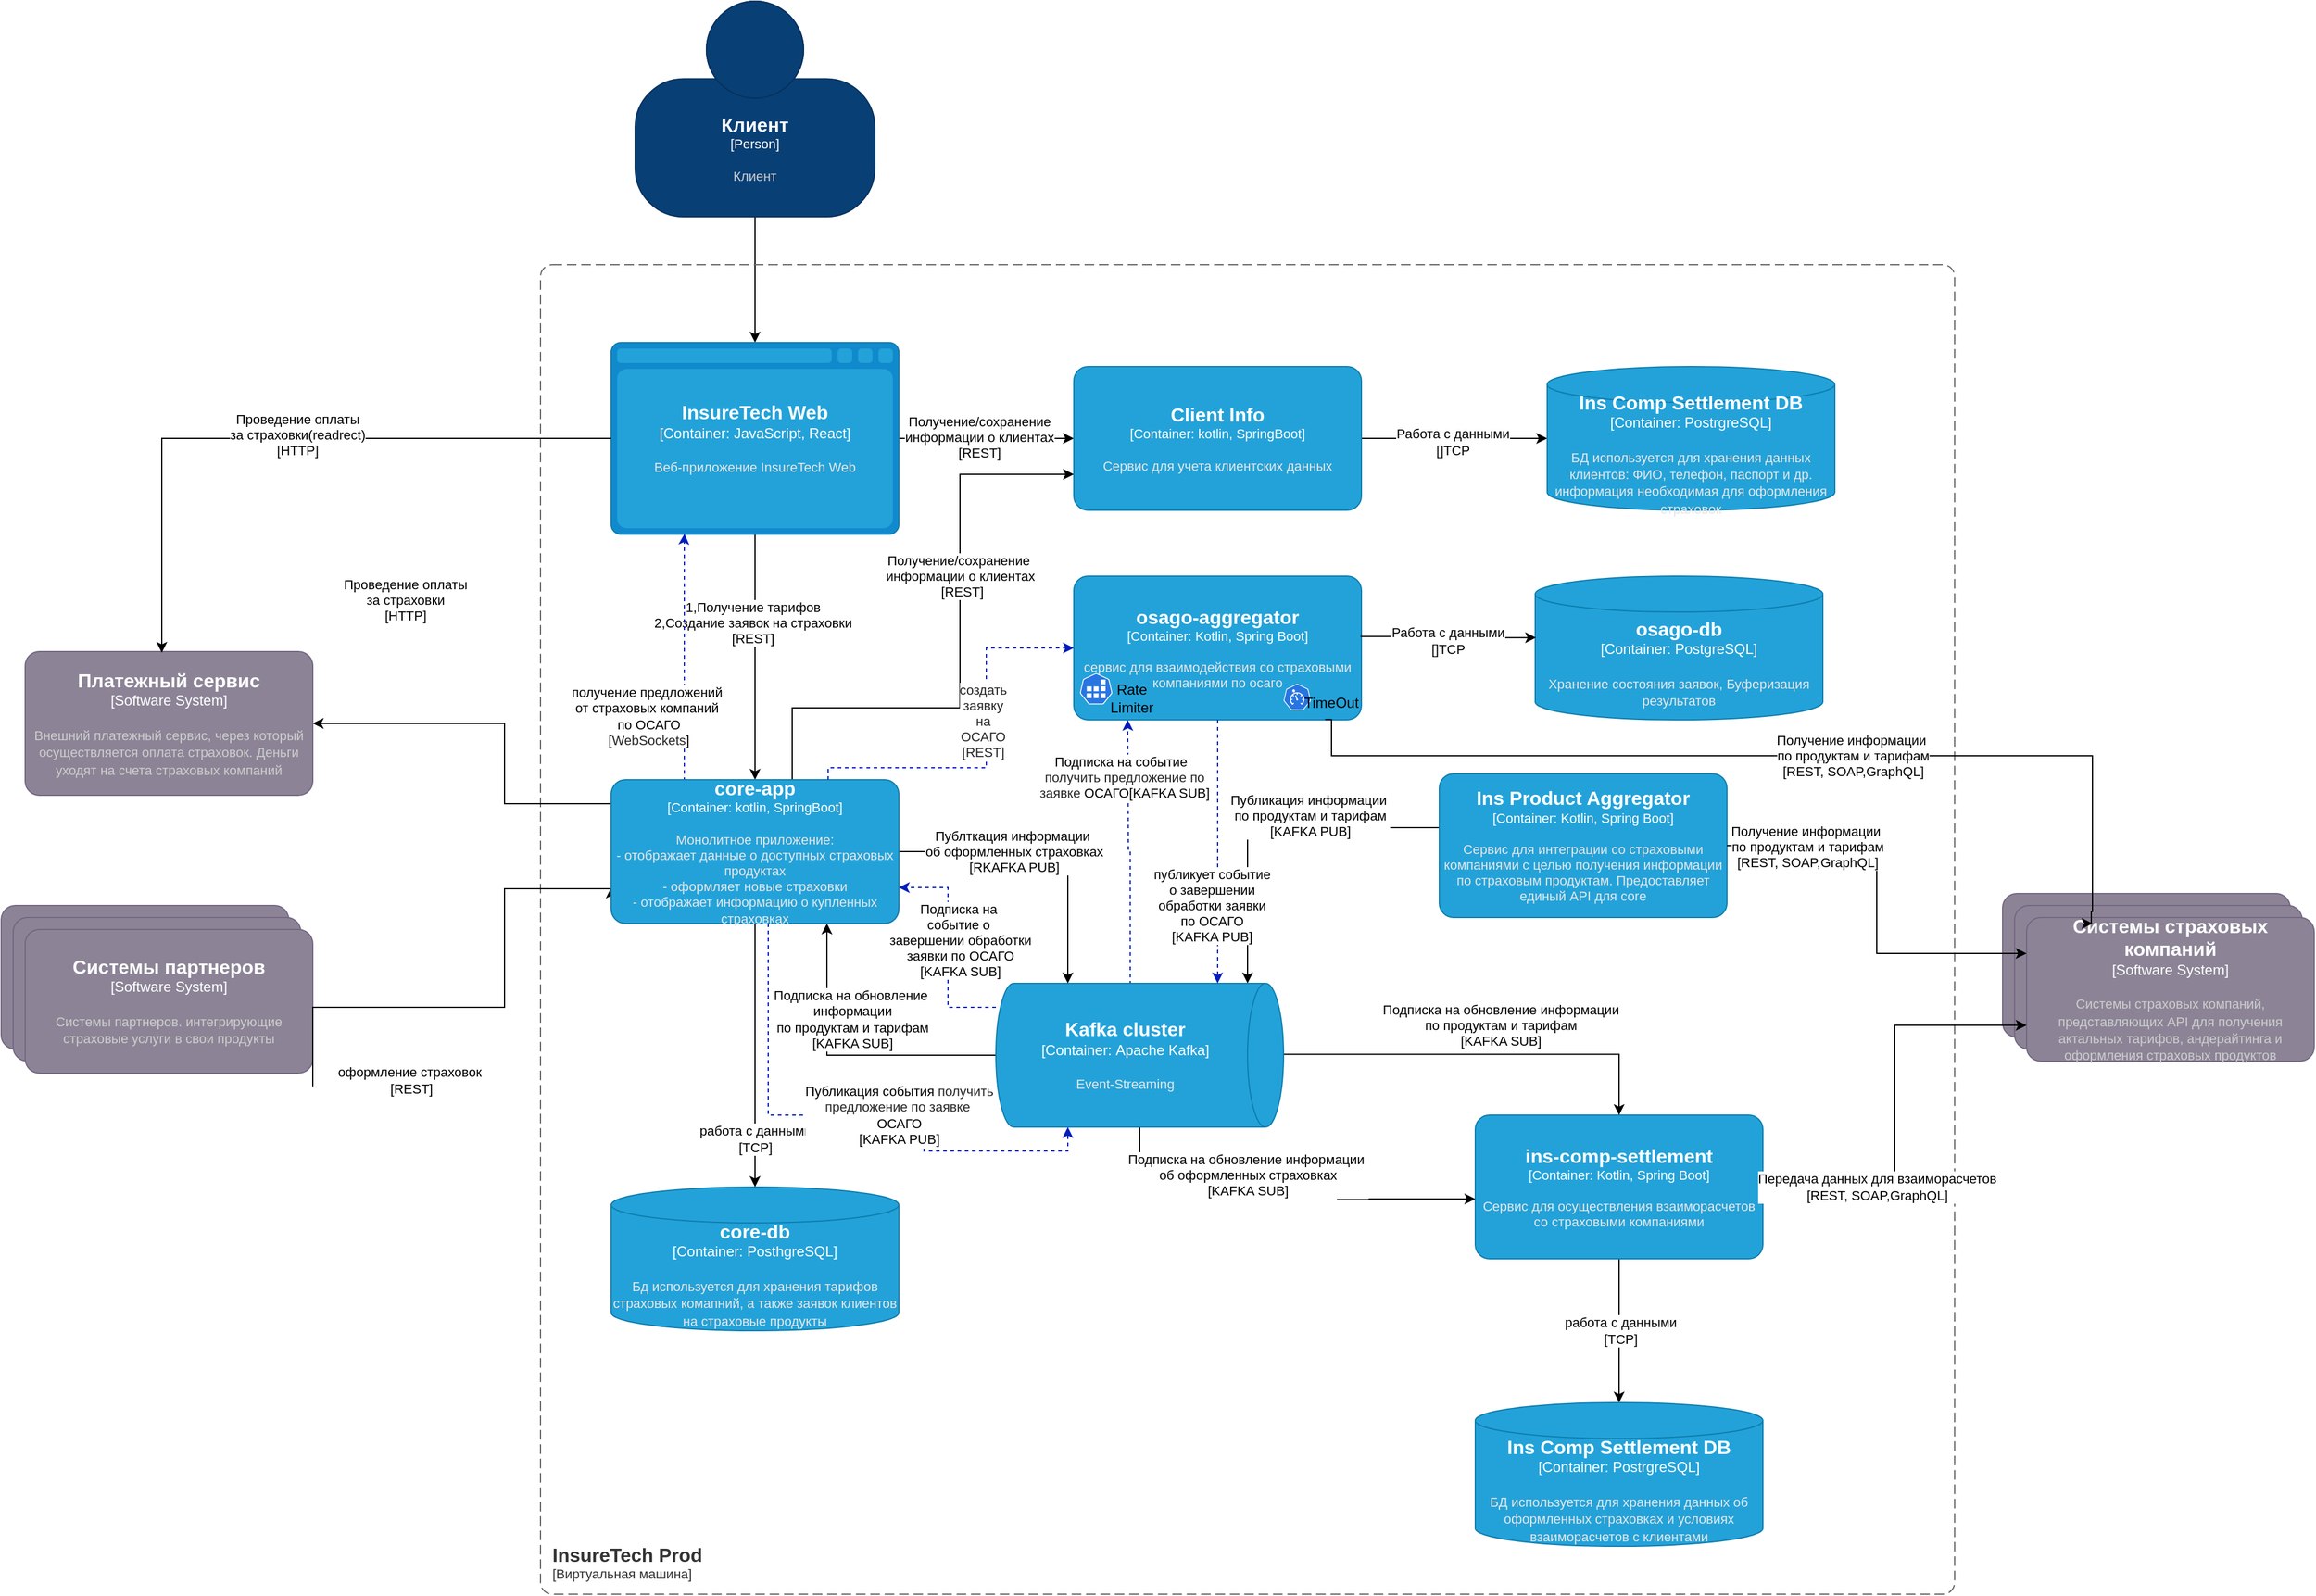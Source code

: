 <mxfile version="24.7.17">
  <diagram name="Страница — 1" id="99YaJUb4C0xopBN1OPOV">
    <mxGraphModel dx="1434" dy="2013" grid="1" gridSize="10" guides="1" tooltips="1" connect="1" arrows="1" fold="1" page="1" pageScale="1" pageWidth="1654" pageHeight="1169" math="0" shadow="0">
      <root>
        <mxCell id="0" />
        <mxCell id="1" parent="0" />
        <mxCell id="FahfC4dtS4dkY3FdAEgg-21" style="edgeStyle=orthogonalEdgeStyle;rounded=0;orthogonalLoop=1;jettySize=auto;html=1;" parent="1" source="FahfC4dtS4dkY3FdAEgg-1" target="FahfC4dtS4dkY3FdAEgg-2" edge="1">
          <mxGeometry relative="1" as="geometry" />
        </mxCell>
        <object placeholders="1" c4Name="Клиент" c4Type="Person" c4Description="Клиент" label="&lt;font style=&quot;font-size: 16px&quot;&gt;&lt;b&gt;%c4Name%&lt;/b&gt;&lt;/font&gt;&lt;div&gt;[%c4Type%]&lt;/div&gt;&lt;br&gt;&lt;div&gt;&lt;font style=&quot;font-size: 11px&quot;&gt;&lt;font color=&quot;#cccccc&quot;&gt;%c4Description%&lt;/font&gt;&lt;/div&gt;" id="FahfC4dtS4dkY3FdAEgg-1">
          <mxCell style="html=1;fontSize=11;dashed=0;whiteSpace=wrap;fillColor=#083F75;strokeColor=#06315C;fontColor=#ffffff;shape=mxgraph.c4.person2;align=center;metaEdit=1;points=[[0.5,0,0],[1,0.5,0],[1,0.75,0],[0.75,1,0],[0.5,1,0],[0.25,1,0],[0,0.75,0],[0,0.5,0]];resizable=0;" parent="1" vertex="1">
            <mxGeometry x="549" y="-170" width="200" height="180" as="geometry" />
          </mxCell>
        </object>
        <mxCell id="FahfC4dtS4dkY3FdAEgg-29" style="edgeStyle=orthogonalEdgeStyle;rounded=0;orthogonalLoop=1;jettySize=auto;html=1;" parent="1" source="FahfC4dtS4dkY3FdAEgg-2" target="FahfC4dtS4dkY3FdAEgg-6" edge="1">
          <mxGeometry relative="1" as="geometry" />
        </mxCell>
        <mxCell id="FahfC4dtS4dkY3FdAEgg-43" value="1,Получение тарифов&lt;div&gt;2,Создание заявок на страховки&lt;/div&gt;&lt;div&gt;[REST]&lt;/div&gt;" style="edgeLabel;html=1;align=center;verticalAlign=middle;resizable=0;points=[];" parent="FahfC4dtS4dkY3FdAEgg-29" vertex="1" connectable="0">
          <mxGeometry x="-0.28" y="-2" relative="1" as="geometry">
            <mxPoint as="offset" />
          </mxGeometry>
        </mxCell>
        <mxCell id="FahfC4dtS4dkY3FdAEgg-35" style="edgeStyle=orthogonalEdgeStyle;rounded=0;orthogonalLoop=1;jettySize=auto;html=1;" parent="1" source="FahfC4dtS4dkY3FdAEgg-2" target="FahfC4dtS4dkY3FdAEgg-5" edge="1">
          <mxGeometry relative="1" as="geometry" />
        </mxCell>
        <mxCell id="FahfC4dtS4dkY3FdAEgg-42" value="Получение/сохранение&lt;div&gt;информации о клиентах&lt;/div&gt;&lt;div&gt;[REST]&lt;/div&gt;" style="edgeLabel;html=1;align=center;verticalAlign=middle;resizable=0;points=[];" parent="FahfC4dtS4dkY3FdAEgg-35" vertex="1" connectable="0">
          <mxGeometry x="-0.082" y="1" relative="1" as="geometry">
            <mxPoint as="offset" />
          </mxGeometry>
        </mxCell>
        <object placeholders="1" c4Name="InsureTech Web" c4Type="Container" c4Technology="JavaScript, React" c4Description="Веб-приложение InsureTech Web" label="&lt;font style=&quot;font-size: 16px&quot;&gt;&lt;b&gt;%c4Name%&lt;/b&gt;&lt;/font&gt;&lt;div&gt;[%c4Type%:&amp;nbsp;%c4Technology%]&lt;/div&gt;&lt;br&gt;&lt;div&gt;&lt;font style=&quot;font-size: 11px&quot;&gt;&lt;font color=&quot;#E6E6E6&quot;&gt;%c4Description%&lt;/font&gt;&lt;/div&gt;" id="FahfC4dtS4dkY3FdAEgg-2">
          <mxCell style="shape=mxgraph.c4.webBrowserContainer2;whiteSpace=wrap;html=1;boundedLbl=1;rounded=0;labelBackgroundColor=none;strokeColor=#118ACD;fillColor=#23A2D9;strokeColor=#118ACD;strokeColor2=#0E7DAD;fontSize=12;fontColor=#ffffff;align=center;metaEdit=1;points=[[0.5,0,0],[1,0.25,0],[1,0.5,0],[1,0.75,0],[0.5,1,0],[0,0.75,0],[0,0.5,0],[0,0.25,0]];resizable=0;" parent="1" vertex="1">
            <mxGeometry x="529" y="115" width="240" height="160" as="geometry" />
          </mxCell>
        </object>
        <object placeholders="1" c4Name="InsureTech Prod" c4Type="ContainerScopeBoundary" c4Application="Виртуальная машина" label="&lt;font style=&quot;font-size: 16px&quot;&gt;&lt;b&gt;&lt;div style=&quot;text-align: left&quot;&gt;%c4Name%&lt;/div&gt;&lt;/b&gt;&lt;/font&gt;&lt;div style=&quot;text-align: left&quot;&gt;[%c4Application%]&lt;/div&gt;" id="FahfC4dtS4dkY3FdAEgg-3">
          <mxCell style="rounded=1;fontSize=11;whiteSpace=wrap;html=1;dashed=1;arcSize=20;fillColor=none;strokeColor=#666666;fontColor=#333333;labelBackgroundColor=none;align=left;verticalAlign=bottom;labelBorderColor=none;spacingTop=0;spacing=10;dashPattern=8 4;metaEdit=1;rotatable=0;perimeter=rectanglePerimeter;noLabel=0;labelPadding=0;allowArrows=0;connectable=0;expand=0;recursiveResize=0;editable=1;pointerEvents=0;absoluteArcSize=1;points=[[0.25,0,0],[0.5,0,0],[0.75,0,0],[1,0.25,0],[1,0.5,0],[1,0.75,0],[0.75,1,0],[0.5,1,0],[0.25,1,0],[0,0.75,0],[0,0.5,0],[0,0.25,0]];" parent="1" vertex="1">
            <mxGeometry x="470" y="50" width="1180" height="1110" as="geometry" />
          </mxCell>
        </object>
        <object placeholders="1" c4Name="core-db" c4Type="Container" c4Technology="PosthgreSQL" c4Description="Бд используется для хранения тарифов страховых комапний, а также заявок клиентов на страховые продукты" label="&lt;font style=&quot;font-size: 16px&quot;&gt;&lt;b&gt;%c4Name%&lt;/b&gt;&lt;/font&gt;&lt;div&gt;[%c4Type%:&amp;nbsp;%c4Technology%]&lt;/div&gt;&lt;br&gt;&lt;div&gt;&lt;font style=&quot;font-size: 11px&quot;&gt;&lt;font color=&quot;#E6E6E6&quot;&gt;%c4Description%&lt;/font&gt;&lt;/div&gt;" id="FahfC4dtS4dkY3FdAEgg-4">
          <mxCell style="shape=cylinder3;size=15;whiteSpace=wrap;html=1;boundedLbl=1;rounded=0;labelBackgroundColor=none;fillColor=#23A2D9;fontSize=12;fontColor=#ffffff;align=center;strokeColor=#0E7DAD;metaEdit=1;points=[[0.5,0,0],[1,0.25,0],[1,0.5,0],[1,0.75,0],[0.5,1,0],[0,0.75,0],[0,0.5,0],[0,0.25,0]];resizable=0;" parent="1" vertex="1">
            <mxGeometry x="529" y="820" width="240" height="120" as="geometry" />
          </mxCell>
        </object>
        <mxCell id="FahfC4dtS4dkY3FdAEgg-37" style="edgeStyle=orthogonalEdgeStyle;rounded=0;orthogonalLoop=1;jettySize=auto;html=1;" parent="1" source="FahfC4dtS4dkY3FdAEgg-5" target="FahfC4dtS4dkY3FdAEgg-7" edge="1">
          <mxGeometry relative="1" as="geometry" />
        </mxCell>
        <mxCell id="FahfC4dtS4dkY3FdAEgg-45" value="Работа с данными&lt;div&gt;[]TCP&lt;/div&gt;" style="edgeLabel;html=1;align=center;verticalAlign=middle;resizable=0;points=[];" parent="FahfC4dtS4dkY3FdAEgg-37" vertex="1" connectable="0">
          <mxGeometry x="-0.019" y="-3" relative="1" as="geometry">
            <mxPoint as="offset" />
          </mxGeometry>
        </mxCell>
        <object placeholders="1" c4Name="Client Info" c4Type="Container" c4Technology="kotlin, SpringBoot" c4Description="Сервис для учета клиентских данных" label="&lt;font style=&quot;font-size: 16px&quot;&gt;&lt;b&gt;%c4Name%&lt;/b&gt;&lt;/font&gt;&lt;div&gt;[%c4Type%: %c4Technology%]&lt;/div&gt;&lt;br&gt;&lt;div&gt;&lt;font style=&quot;font-size: 11px&quot;&gt;&lt;font color=&quot;#E6E6E6&quot;&gt;%c4Description%&lt;/font&gt;&lt;/div&gt;" id="FahfC4dtS4dkY3FdAEgg-5">
          <mxCell style="rounded=1;whiteSpace=wrap;html=1;fontSize=11;labelBackgroundColor=none;fillColor=#23A2D9;fontColor=#ffffff;align=center;arcSize=10;strokeColor=#0E7DAD;metaEdit=1;resizable=0;points=[[0.25,0,0],[0.5,0,0],[0.75,0,0],[1,0.25,0],[1,0.5,0],[1,0.75,0],[0.75,1,0],[0.5,1,0],[0.25,1,0],[0,0.75,0],[0,0.5,0],[0,0.25,0]];" parent="1" vertex="1">
            <mxGeometry x="915" y="135" width="240" height="120" as="geometry" />
          </mxCell>
        </object>
        <mxCell id="FahfC4dtS4dkY3FdAEgg-30" style="edgeStyle=orthogonalEdgeStyle;rounded=0;orthogonalLoop=1;jettySize=auto;html=1;" parent="1" source="FahfC4dtS4dkY3FdAEgg-6" target="FahfC4dtS4dkY3FdAEgg-4" edge="1">
          <mxGeometry relative="1" as="geometry" />
        </mxCell>
        <mxCell id="FahfC4dtS4dkY3FdAEgg-44" value="работа с данными&lt;div&gt;[TCP]&lt;/div&gt;" style="edgeLabel;html=1;align=center;verticalAlign=middle;resizable=0;points=[];" parent="FahfC4dtS4dkY3FdAEgg-30" vertex="1" connectable="0">
          <mxGeometry x="-0.071" y="3" relative="1" as="geometry">
            <mxPoint x="-3" y="78" as="offset" />
          </mxGeometry>
        </mxCell>
        <object placeholders="1" c4Name="Ins Comp Settlement DB" c4Type="Container" c4Technology="PostrgreSQL" c4Description="БД используется для хранения данных клиентов: ФИО, телефон, паспорт и др. информация необходимая для оформления страховок" label="&lt;font style=&quot;font-size: 16px&quot;&gt;&lt;b&gt;%c4Name%&lt;/b&gt;&lt;/font&gt;&lt;div&gt;[%c4Type%:&amp;nbsp;%c4Technology%]&lt;/div&gt;&lt;br&gt;&lt;div&gt;&lt;font style=&quot;font-size: 11px&quot;&gt;&lt;font color=&quot;#E6E6E6&quot;&gt;%c4Description%&lt;/font&gt;&lt;/div&gt;" id="FahfC4dtS4dkY3FdAEgg-7">
          <mxCell style="shape=cylinder3;size=15;whiteSpace=wrap;html=1;boundedLbl=1;rounded=0;labelBackgroundColor=none;fillColor=#23A2D9;fontSize=12;fontColor=#ffffff;align=center;strokeColor=#0E7DAD;metaEdit=1;points=[[0.5,0,0],[1,0.25,0],[1,0.5,0],[1,0.75,0],[0.5,1,0],[0,0.75,0],[0,0.5,0],[0,0.25,0]];resizable=0;" parent="1" vertex="1">
            <mxGeometry x="1310" y="135" width="240" height="120" as="geometry" />
          </mxCell>
        </object>
        <mxCell id="FtUbRL534gFq1MeY8Pyp-4" style="edgeStyle=orthogonalEdgeStyle;rounded=0;orthogonalLoop=1;jettySize=auto;html=1;" parent="1" source="FahfC4dtS4dkY3FdAEgg-8" target="FtUbRL534gFq1MeY8Pyp-1" edge="1">
          <mxGeometry relative="1" as="geometry">
            <Array as="points">
              <mxPoint x="1060" y="520" />
            </Array>
          </mxGeometry>
        </mxCell>
        <mxCell id="FtUbRL534gFq1MeY8Pyp-6" value="Публикация информации&amp;nbsp;&lt;div&gt;по продуктам и тарифам&lt;/div&gt;&lt;div&gt;[KAFKA PUB]&lt;/div&gt;" style="edgeLabel;html=1;align=center;verticalAlign=middle;resizable=0;points=[];" parent="FtUbRL534gFq1MeY8Pyp-4" vertex="1" connectable="0">
          <mxGeometry x="-0.189" relative="1" as="geometry">
            <mxPoint x="9" y="-10" as="offset" />
          </mxGeometry>
        </mxCell>
        <object placeholders="1" c4Name="Ins Product Aggregator" c4Type="Container" c4Technology="Kotlin, Spring Boot" c4Description="Сервис для интеграции со страховыми компаниями с целью получения информации по страховым продуктам. Предоставляет единый API для core" label="&lt;font style=&quot;font-size: 16px&quot;&gt;&lt;b&gt;%c4Name%&lt;/b&gt;&lt;/font&gt;&lt;div&gt;[%c4Type%: %c4Technology%]&lt;/div&gt;&lt;br&gt;&lt;div&gt;&lt;font style=&quot;font-size: 11px&quot;&gt;&lt;font color=&quot;#E6E6E6&quot;&gt;%c4Description%&lt;/font&gt;&lt;/div&gt;" id="FahfC4dtS4dkY3FdAEgg-8">
          <mxCell style="rounded=1;whiteSpace=wrap;html=1;fontSize=11;labelBackgroundColor=none;fillColor=#23A2D9;fontColor=#ffffff;align=center;arcSize=10;strokeColor=#0E7DAD;metaEdit=1;resizable=0;points=[[0.25,0,0],[0.5,0,0],[0.75,0,0],[1,0.25,0],[1,0.5,0],[1,0.75,0],[0.75,1,0],[0.5,1,0],[0.25,1,0],[0,0.75,0],[0,0.5,0],[0,0.25,0]];" parent="1" vertex="1">
            <mxGeometry x="1220" y="475" width="240" height="120" as="geometry" />
          </mxCell>
        </object>
        <mxCell id="FahfC4dtS4dkY3FdAEgg-33" style="edgeStyle=orthogonalEdgeStyle;rounded=0;orthogonalLoop=1;jettySize=auto;html=1;" parent="1" source="FahfC4dtS4dkY3FdAEgg-9" target="FahfC4dtS4dkY3FdAEgg-19" edge="1">
          <mxGeometry relative="1" as="geometry" />
        </mxCell>
        <mxCell id="FahfC4dtS4dkY3FdAEgg-49" value="работа с данными&lt;div&gt;[TCP]&lt;/div&gt;" style="edgeLabel;html=1;align=center;verticalAlign=middle;resizable=0;points=[];" parent="FahfC4dtS4dkY3FdAEgg-33" vertex="1" connectable="0">
          <mxGeometry y="1" relative="1" as="geometry">
            <mxPoint as="offset" />
          </mxGeometry>
        </mxCell>
        <object placeholders="1" c4Name="ins-comp-settlement" c4Type="Container" c4Technology="Kotlin, Spring Boot" c4Description="Сервис для осуществления взаиморасчетов со страховыми компаниями" label="&lt;font style=&quot;font-size: 16px&quot;&gt;&lt;b&gt;%c4Name%&lt;/b&gt;&lt;/font&gt;&lt;div&gt;[%c4Type%: %c4Technology%]&lt;/div&gt;&lt;br&gt;&lt;div&gt;&lt;font style=&quot;font-size: 11px&quot;&gt;&lt;font color=&quot;#E6E6E6&quot;&gt;%c4Description%&lt;/font&gt;&lt;/div&gt;" id="FahfC4dtS4dkY3FdAEgg-9">
          <mxCell style="rounded=1;whiteSpace=wrap;html=1;fontSize=11;labelBackgroundColor=none;fillColor=#23A2D9;fontColor=#ffffff;align=center;arcSize=10;strokeColor=#0E7DAD;metaEdit=1;resizable=0;points=[[0.25,0,0],[0.5,0,0],[0.75,0,0],[1,0.25,0],[1,0.5,0],[1,0.75,0],[0.75,1,0],[0.5,1,0],[0.25,1,0],[0,0.75,0],[0,0.5,0],[0,0.25,0]];" parent="1" vertex="1">
            <mxGeometry x="1250" y="760" width="240" height="120" as="geometry" />
          </mxCell>
        </object>
        <object placeholders="1" c4Name="Платежный сервис" c4Type="Software System" c4Description="Внешний платежный сервис, через который осуществляется оплата страховок. Деньги уходят на счета страховых компаний" label="&lt;font style=&quot;font-size: 16px&quot;&gt;&lt;b&gt;%c4Name%&lt;/b&gt;&lt;/font&gt;&lt;div&gt;[%c4Type%]&lt;/div&gt;&lt;br&gt;&lt;div&gt;&lt;font style=&quot;font-size: 11px&quot;&gt;&lt;font color=&quot;#cccccc&quot;&gt;%c4Description%&lt;/font&gt;&lt;/div&gt;" id="FahfC4dtS4dkY3FdAEgg-11">
          <mxCell style="rounded=1;whiteSpace=wrap;html=1;labelBackgroundColor=none;fillColor=#8C8496;fontColor=#ffffff;align=center;arcSize=10;strokeColor=#736782;metaEdit=1;resizable=0;points=[[0.25,0,0],[0.5,0,0],[0.75,0,0],[1,0.25,0],[1,0.5,0],[1,0.75,0],[0.75,1,0],[0.5,1,0],[0.25,1,0],[0,0.75,0],[0,0.5,0],[0,0.25,0]];" parent="1" vertex="1">
            <mxGeometry x="40" y="373" width="240" height="120" as="geometry" />
          </mxCell>
        </object>
        <object placeholders="1" c4Name="" c4Type="" c4Description="" label="&lt;font style=&quot;font-size: 16px&quot;&gt;&lt;b&gt;%c4Name%&lt;/b&gt;&lt;/font&gt;&lt;div&gt;[%c4Type%]&lt;/div&gt;&lt;br&gt;&lt;div&gt;&lt;font style=&quot;font-size: 11px&quot;&gt;&lt;font color=&quot;#cccccc&quot;&gt;%c4Description%&lt;/font&gt;&lt;/div&gt;" id="FahfC4dtS4dkY3FdAEgg-12">
          <mxCell style="rounded=1;whiteSpace=wrap;html=1;labelBackgroundColor=none;fillColor=#8C8496;fontColor=#ffffff;align=center;arcSize=10;strokeColor=#736782;metaEdit=1;resizable=0;points=[[0.25,0,0],[0.5,0,0],[0.75,0,0],[1,0.25,0],[1,0.5,0],[1,0.75,0],[0.75,1,0],[0.5,1,0],[0.25,1,0],[0,0.75,0],[0,0.5,0],[0,0.25,0]];" parent="1" vertex="1">
            <mxGeometry x="20" y="585" width="240" height="120" as="geometry" />
          </mxCell>
        </object>
        <object placeholders="1" c4Name="" c4Type="" c4Description="" label="&lt;font style=&quot;font-size: 16px&quot;&gt;&lt;b&gt;%c4Name%&lt;/b&gt;&lt;/font&gt;&lt;div&gt;[%c4Type%]&lt;/div&gt;&lt;br&gt;&lt;div&gt;&lt;font style=&quot;font-size: 11px&quot;&gt;&lt;font color=&quot;#cccccc&quot;&gt;%c4Description%&lt;/font&gt;&lt;/div&gt;" id="FahfC4dtS4dkY3FdAEgg-13">
          <mxCell style="rounded=1;whiteSpace=wrap;html=1;labelBackgroundColor=none;fillColor=#8C8496;fontColor=#ffffff;align=center;arcSize=10;strokeColor=#736782;metaEdit=1;resizable=0;points=[[0.25,0,0],[0.5,0,0],[0.75,0,0],[1,0.25,0],[1,0.5,0],[1,0.75,0],[0.75,1,0],[0.5,1,0],[0.25,1,0],[0,0.75,0],[0,0.5,0],[0,0.25,0]];" parent="1" vertex="1">
            <mxGeometry x="30" y="595" width="240" height="120" as="geometry" />
          </mxCell>
        </object>
        <object placeholders="1" c4Name="Системы партнеров" c4Type="Software System" c4Description="Системы партнеров. интегрирующие страховые услуги в свои продукты" label="&lt;font style=&quot;font-size: 16px&quot;&gt;&lt;b&gt;%c4Name%&lt;/b&gt;&lt;/font&gt;&lt;div&gt;[%c4Type%]&lt;/div&gt;&lt;br&gt;&lt;div&gt;&lt;font style=&quot;font-size: 11px&quot;&gt;&lt;font color=&quot;#cccccc&quot;&gt;%c4Description%&lt;/font&gt;&lt;/div&gt;" id="FahfC4dtS4dkY3FdAEgg-14">
          <mxCell style="rounded=1;whiteSpace=wrap;html=1;labelBackgroundColor=none;fillColor=#8C8496;fontColor=#ffffff;align=center;arcSize=10;strokeColor=#736782;metaEdit=1;resizable=0;points=[[0.25,0,0],[0.5,0,0],[0.75,0,0],[1,0.25,0],[1,0.5,0],[1,0.75,0],[0.75,1,0],[0.5,1,0],[0.25,1,0],[0,0.75,0],[0,0.5,0],[0,0.25,0]];" parent="1" vertex="1">
            <mxGeometry x="40" y="605" width="240" height="120" as="geometry" />
          </mxCell>
        </object>
        <object placeholders="1" c4Name="" c4Type="" c4Description="" label="&lt;font style=&quot;font-size: 16px&quot;&gt;&lt;b&gt;%c4Name%&lt;/b&gt;&lt;/font&gt;&lt;div&gt;[%c4Type%]&lt;/div&gt;&lt;br&gt;&lt;div&gt;&lt;font style=&quot;font-size: 11px&quot;&gt;&lt;font color=&quot;#cccccc&quot;&gt;%c4Description%&lt;/font&gt;&lt;/div&gt;" id="FahfC4dtS4dkY3FdAEgg-15">
          <mxCell style="rounded=1;whiteSpace=wrap;html=1;labelBackgroundColor=none;fillColor=#8C8496;fontColor=#ffffff;align=center;arcSize=10;strokeColor=#736782;metaEdit=1;resizable=0;points=[[0.25,0,0],[0.5,0,0],[0.75,0,0],[1,0.25,0],[1,0.5,0],[1,0.75,0],[0.75,1,0],[0.5,1,0],[0.25,1,0],[0,0.75,0],[0,0.5,0],[0,0.25,0]];" parent="1" vertex="1">
            <mxGeometry x="1690" y="575" width="240" height="120" as="geometry" />
          </mxCell>
        </object>
        <object placeholders="1" c4Name="" c4Type="" c4Description="" label="&lt;font style=&quot;font-size: 16px&quot;&gt;&lt;b&gt;%c4Name%&lt;/b&gt;&lt;/font&gt;&lt;div&gt;[%c4Type%]&lt;/div&gt;&lt;br&gt;&lt;div&gt;&lt;font style=&quot;font-size: 11px&quot;&gt;&lt;font color=&quot;#cccccc&quot;&gt;%c4Description%&lt;/font&gt;&lt;/div&gt;" id="FahfC4dtS4dkY3FdAEgg-16">
          <mxCell style="rounded=1;whiteSpace=wrap;html=1;labelBackgroundColor=none;fillColor=#8C8496;fontColor=#ffffff;align=center;arcSize=10;strokeColor=#736782;metaEdit=1;resizable=0;points=[[0.25,0,0],[0.5,0,0],[0.75,0,0],[1,0.25,0],[1,0.5,0],[1,0.75,0],[0.75,1,0],[0.5,1,0],[0.25,1,0],[0,0.75,0],[0,0.5,0],[0,0.25,0]];" parent="1" vertex="1">
            <mxGeometry x="1700" y="585" width="240" height="120" as="geometry" />
          </mxCell>
        </object>
        <object placeholders="1" c4Name="Системы страховых компаний" c4Type="Software System" c4Description="Системы страховых компаний, представляющих API для получения актальных тарифов, андерайтинга и оформления страховых продуктов" label="&lt;font style=&quot;font-size: 16px&quot;&gt;&lt;b&gt;%c4Name%&lt;/b&gt;&lt;/font&gt;&lt;div&gt;[%c4Type%]&lt;/div&gt;&lt;br&gt;&lt;div&gt;&lt;font style=&quot;font-size: 11px&quot;&gt;&lt;font color=&quot;#cccccc&quot;&gt;%c4Description%&lt;/font&gt;&lt;/div&gt;" id="FahfC4dtS4dkY3FdAEgg-18">
          <mxCell style="rounded=1;whiteSpace=wrap;html=1;labelBackgroundColor=none;fillColor=#8C8496;fontColor=#ffffff;align=center;arcSize=10;strokeColor=#736782;metaEdit=1;resizable=0;points=[[0.25,0,0],[0.5,0,0],[0.75,0,0],[1,0.25,0],[1,0.5,0],[1,0.75,0],[0.75,1,0],[0.5,1,0],[0.25,1,0],[0,0.75,0],[0,0.5,0],[0,0.25,0]];" parent="1" vertex="1">
            <mxGeometry x="1710" y="595" width="240" height="120" as="geometry" />
          </mxCell>
        </object>
        <object placeholders="1" c4Name="Ins Comp Settlement DB" c4Type="Container" c4Technology="PostrgreSQL" c4Description="БД используется для хранения данных об оформленных страховках и условиях взаиморасчетов с клиентами" label="&lt;font style=&quot;font-size: 16px&quot;&gt;&lt;b&gt;%c4Name%&lt;/b&gt;&lt;/font&gt;&lt;div&gt;[%c4Type%:&amp;nbsp;%c4Technology%]&lt;/div&gt;&lt;br&gt;&lt;div&gt;&lt;font style=&quot;font-size: 11px&quot;&gt;&lt;font color=&quot;#E6E6E6&quot;&gt;%c4Description%&lt;/font&gt;&lt;/div&gt;" id="FahfC4dtS4dkY3FdAEgg-19">
          <mxCell style="shape=cylinder3;size=15;whiteSpace=wrap;html=1;boundedLbl=1;rounded=0;labelBackgroundColor=none;fillColor=#23A2D9;fontSize=12;fontColor=#ffffff;align=center;strokeColor=#0E7DAD;metaEdit=1;points=[[0.5,0,0],[1,0.25,0],[1,0.5,0],[1,0.75,0],[0.5,1,0],[0,0.75,0],[0,0.5,0],[0,0.25,0]];resizable=0;" parent="1" vertex="1">
            <mxGeometry x="1250" y="1000" width="240" height="120" as="geometry" />
          </mxCell>
        </object>
        <mxCell id="FahfC4dtS4dkY3FdAEgg-22" style="edgeStyle=orthogonalEdgeStyle;rounded=0;orthogonalLoop=1;jettySize=auto;html=1;entryX=0.475;entryY=0.008;entryDx=0;entryDy=0;entryPerimeter=0;" parent="1" source="FahfC4dtS4dkY3FdAEgg-2" target="FahfC4dtS4dkY3FdAEgg-11" edge="1">
          <mxGeometry relative="1" as="geometry">
            <mxPoint x="160" y="268" as="targetPoint" />
          </mxGeometry>
        </mxCell>
        <mxCell id="FahfC4dtS4dkY3FdAEgg-23" value="Проведение оплаты&lt;div&gt;за страховки(readrect)&lt;/div&gt;&lt;div&gt;[HTTP]&lt;/div&gt;" style="edgeLabel;html=1;align=center;verticalAlign=middle;resizable=0;points=[];" parent="FahfC4dtS4dkY3FdAEgg-22" vertex="1" connectable="0">
          <mxGeometry x="-0.054" y="-3" relative="1" as="geometry">
            <mxPoint as="offset" />
          </mxGeometry>
        </mxCell>
        <mxCell id="FahfC4dtS4dkY3FdAEgg-24" style="edgeStyle=orthogonalEdgeStyle;rounded=0;orthogonalLoop=1;jettySize=auto;html=1;entryX=1;entryY=0.5;entryDx=0;entryDy=0;entryPerimeter=0;" parent="1" source="FahfC4dtS4dkY3FdAEgg-6" target="FahfC4dtS4dkY3FdAEgg-11" edge="1">
          <mxGeometry relative="1" as="geometry">
            <Array as="points">
              <mxPoint x="440" y="500" />
              <mxPoint x="440" y="433" />
            </Array>
          </mxGeometry>
        </mxCell>
        <mxCell id="FahfC4dtS4dkY3FdAEgg-26" value="Проведение оплаты&lt;div&gt;за страховки&lt;/div&gt;&lt;div&gt;[HTTP]&lt;/div&gt;" style="edgeLabel;html=1;align=center;verticalAlign=middle;resizable=0;points=[];" parent="FahfC4dtS4dkY3FdAEgg-24" vertex="1" connectable="0">
          <mxGeometry x="0.513" y="2" relative="1" as="geometry">
            <mxPoint y="-105" as="offset" />
          </mxGeometry>
        </mxCell>
        <mxCell id="FahfC4dtS4dkY3FdAEgg-25" style="edgeStyle=orthogonalEdgeStyle;rounded=0;orthogonalLoop=1;jettySize=auto;html=1;entryX=0;entryY=0.75;entryDx=0;entryDy=0;entryPerimeter=0;" parent="1" target="FahfC4dtS4dkY3FdAEgg-6" edge="1">
          <mxGeometry relative="1" as="geometry">
            <mxPoint x="280" y="736" as="sourcePoint" />
            <mxPoint x="540" y="571" as="targetPoint" />
            <Array as="points">
              <mxPoint x="280" y="670" />
              <mxPoint x="440" y="670" />
              <mxPoint x="440" y="571" />
            </Array>
          </mxGeometry>
        </mxCell>
        <mxCell id="FahfC4dtS4dkY3FdAEgg-27" value="оформление страховок&amp;nbsp;&lt;div&gt;[REST]&lt;/div&gt;" style="edgeLabel;html=1;align=center;verticalAlign=middle;resizable=0;points=[];" parent="FahfC4dtS4dkY3FdAEgg-25" vertex="1" connectable="0">
          <mxGeometry x="0.696" y="-1" relative="1" as="geometry">
            <mxPoint x="-105" y="159" as="offset" />
          </mxGeometry>
        </mxCell>
        <mxCell id="FahfC4dtS4dkY3FdAEgg-36" style="edgeStyle=orthogonalEdgeStyle;rounded=0;orthogonalLoop=1;jettySize=auto;html=1;entryX=0;entryY=0.75;entryDx=0;entryDy=0;entryPerimeter=0;" parent="1" source="FahfC4dtS4dkY3FdAEgg-6" target="FahfC4dtS4dkY3FdAEgg-5" edge="1">
          <mxGeometry relative="1" as="geometry">
            <Array as="points">
              <mxPoint x="680" y="420" />
              <mxPoint x="820" y="420" />
              <mxPoint x="820" y="225" />
            </Array>
          </mxGeometry>
        </mxCell>
        <mxCell id="FahfC4dtS4dkY3FdAEgg-46" value="Получение/сохранение&amp;nbsp;&lt;div&gt;информации о клиентах&lt;div&gt;&amp;nbsp;[REST]&lt;/div&gt;&lt;/div&gt;" style="edgeLabel;html=1;align=center;verticalAlign=middle;resizable=0;points=[];" parent="FahfC4dtS4dkY3FdAEgg-36" vertex="1" connectable="0">
          <mxGeometry x="-0.07" y="1" relative="1" as="geometry">
            <mxPoint x="1" y="-82" as="offset" />
          </mxGeometry>
        </mxCell>
        <mxCell id="FahfC4dtS4dkY3FdAEgg-39" style="edgeStyle=orthogonalEdgeStyle;rounded=0;orthogonalLoop=1;jettySize=auto;html=1;entryX=0;entryY=0.75;entryDx=0;entryDy=0;entryPerimeter=0;" parent="1" source="FahfC4dtS4dkY3FdAEgg-9" target="FahfC4dtS4dkY3FdAEgg-18" edge="1">
          <mxGeometry relative="1" as="geometry" />
        </mxCell>
        <mxCell id="FahfC4dtS4dkY3FdAEgg-52" value="Передача данных для взаиморасчетов&lt;br&gt;&lt;div&gt;[REST, SOAP,GraphQL]&lt;/div&gt;" style="edgeLabel;html=1;align=center;verticalAlign=middle;resizable=0;points=[];" parent="FahfC4dtS4dkY3FdAEgg-39" vertex="1" connectable="0">
          <mxGeometry x="-0.465" relative="1" as="geometry">
            <mxPoint as="offset" />
          </mxGeometry>
        </mxCell>
        <mxCell id="FahfC4dtS4dkY3FdAEgg-41" style="edgeStyle=orthogonalEdgeStyle;rounded=0;orthogonalLoop=1;jettySize=auto;html=1;entryX=0;entryY=0.25;entryDx=0;entryDy=0;entryPerimeter=0;" parent="1" source="FahfC4dtS4dkY3FdAEgg-8" target="FahfC4dtS4dkY3FdAEgg-18" edge="1">
          <mxGeometry relative="1" as="geometry" />
        </mxCell>
        <mxCell id="FahfC4dtS4dkY3FdAEgg-51" value="Получение информации&amp;nbsp;&lt;div&gt;по продуктам и тарифам&lt;/div&gt;&lt;div&gt;[REST, SOAP,GraphQL]&lt;/div&gt;" style="edgeLabel;html=1;align=center;verticalAlign=middle;resizable=0;points=[];" parent="FahfC4dtS4dkY3FdAEgg-41" vertex="1" connectable="0">
          <mxGeometry x="-0.605" y="-1" relative="1" as="geometry">
            <mxPoint as="offset" />
          </mxGeometry>
        </mxCell>
        <mxCell id="FtUbRL534gFq1MeY8Pyp-2" style="edgeStyle=orthogonalEdgeStyle;rounded=0;orthogonalLoop=1;jettySize=auto;html=1;entryX=0.5;entryY=0;entryDx=0;entryDy=0;entryPerimeter=0;exitX=0.494;exitY=0.144;exitDx=0;exitDy=0;exitPerimeter=0;" parent="1" source="FtUbRL534gFq1MeY8Pyp-1" target="FahfC4dtS4dkY3FdAEgg-9" edge="1">
          <mxGeometry relative="1" as="geometry">
            <mxPoint x="1100" y="680" as="sourcePoint" />
            <Array as="points">
              <mxPoint x="1370" y="709" />
            </Array>
          </mxGeometry>
        </mxCell>
        <mxCell id="FtUbRL534gFq1MeY8Pyp-7" value="Подписка на обновление информации&lt;div&gt;по продуктам и тарифам&lt;/div&gt;&lt;div&gt;[KAFKA SUB]&lt;/div&gt;" style="edgeLabel;html=1;align=center;verticalAlign=middle;resizable=0;points=[];" parent="FtUbRL534gFq1MeY8Pyp-2" vertex="1" connectable="0">
          <mxGeometry x="0.409" relative="1" as="geometry">
            <mxPoint x="-42" y="-25" as="offset" />
          </mxGeometry>
        </mxCell>
        <mxCell id="FtUbRL534gFq1MeY8Pyp-3" style="edgeStyle=orthogonalEdgeStyle;rounded=0;orthogonalLoop=1;jettySize=auto;html=1;entryX=0.75;entryY=1;entryDx=0;entryDy=0;entryPerimeter=0;" parent="1" source="FtUbRL534gFq1MeY8Pyp-1" target="FahfC4dtS4dkY3FdAEgg-6" edge="1">
          <mxGeometry relative="1" as="geometry" />
        </mxCell>
        <mxCell id="FtUbRL534gFq1MeY8Pyp-8" value="Подписка на обновление&amp;nbsp;&lt;div&gt;информации&lt;div&gt;по продуктам и тарифам&lt;/div&gt;&lt;div&gt;[KAFKA SUB]&lt;/div&gt;&lt;/div&gt;" style="edgeLabel;html=1;align=center;verticalAlign=middle;resizable=0;points=[];" parent="FtUbRL534gFq1MeY8Pyp-3" vertex="1" connectable="0">
          <mxGeometry x="0.505" y="-3" relative="1" as="geometry">
            <mxPoint x="18" y="18" as="offset" />
          </mxGeometry>
        </mxCell>
        <mxCell id="FtUbRL534gFq1MeY8Pyp-11" style="edgeStyle=orthogonalEdgeStyle;rounded=0;orthogonalLoop=1;jettySize=auto;html=1;" parent="1" source="FtUbRL534gFq1MeY8Pyp-1" target="FahfC4dtS4dkY3FdAEgg-9" edge="1">
          <mxGeometry relative="1" as="geometry">
            <Array as="points">
              <mxPoint x="970" y="810" />
              <mxPoint x="1135" y="810" />
              <mxPoint x="1135" y="830" />
            </Array>
          </mxGeometry>
        </mxCell>
        <mxCell id="FtUbRL534gFq1MeY8Pyp-12" value="Подписка на обновление информации&amp;nbsp;&lt;div&gt;об оформленных страховках&lt;/div&gt;&lt;div&gt;[KAFKA SUB]&lt;/div&gt;" style="edgeLabel;html=1;align=center;verticalAlign=middle;resizable=0;points=[];" parent="FtUbRL534gFq1MeY8Pyp-11" vertex="1" connectable="0">
          <mxGeometry x="-0.239" relative="1" as="geometry">
            <mxPoint as="offset" />
          </mxGeometry>
        </mxCell>
        <mxCell id="vbKBa3V_Bdo1LjxZomzs-1" style="edgeStyle=orthogonalEdgeStyle;rounded=0;orthogonalLoop=1;jettySize=auto;html=1;fillColor=#0050ef;strokeColor=#001DBC;dashed=1;exitX=0.008;exitY=0.533;exitDx=0;exitDy=0;exitPerimeter=0;" parent="1" source="FtUbRL534gFq1MeY8Pyp-1" edge="1">
          <mxGeometry relative="1" as="geometry">
            <mxPoint x="960" y="430" as="targetPoint" />
          </mxGeometry>
        </mxCell>
        <mxCell id="vbKBa3V_Bdo1LjxZomzs-2" value="Подписка на событие&amp;nbsp;&amp;nbsp;&lt;br&gt;&lt;div&gt;&lt;span style=&quot;color: rgba(0, 0, 0, 0.85); font-family: &amp;quot;YS Text&amp;quot;, Arial, Helvetica, sans-serif; text-align: left; white-space: pre-line;&quot;&gt;получить предложение по заявке&lt;/span&gt;&amp;nbsp;ОСАГО[KAFKA SUB]&lt;/div&gt;" style="edgeLabel;html=1;align=center;verticalAlign=middle;resizable=0;points=[];" parent="vbKBa3V_Bdo1LjxZomzs-1" vertex="1" connectable="0">
          <mxGeometry x="0.573" y="3" relative="1" as="geometry">
            <mxPoint as="offset" />
          </mxGeometry>
        </mxCell>
        <object placeholders="1" c4Name="Kafka cluster" c4Type="Container" c4Technology="Apache Kafka" c4Description="Event-Streaming" label="&lt;font style=&quot;font-size: 16px&quot;&gt;&lt;b&gt;%c4Name%&lt;/b&gt;&lt;/font&gt;&lt;div&gt;[%c4Type%:&amp;nbsp;%c4Technology%]&lt;/div&gt;&lt;br&gt;&lt;div&gt;&lt;font style=&quot;font-size: 11px&quot;&gt;&lt;font color=&quot;#E6E6E6&quot;&gt;%c4Description%&lt;/font&gt;&lt;/div&gt;" id="FtUbRL534gFq1MeY8Pyp-1">
          <mxCell style="shape=cylinder3;size=15;direction=south;whiteSpace=wrap;html=1;boundedLbl=1;rounded=0;labelBackgroundColor=none;fillColor=#23A2D9;fontSize=12;fontColor=#ffffff;align=center;strokeColor=#0E7DAD;metaEdit=1;points=[[0.5,0,0],[1,0.25,0],[1,0.5,0],[1,0.75,0],[0.5,1,0],[0,0.75,0],[0,0.5,0],[0,0.25,0]];resizable=0;" parent="1" vertex="1">
            <mxGeometry x="850" y="650" width="240" height="120" as="geometry" />
          </mxCell>
        </object>
        <object placeholders="1" c4Name="osago-aggregator" c4Type="Container" c4Technology="Kotlin, Spring Boot" c4Description="сервис для взаимодействия со страховыми компаниями по осаго" label="&lt;font style=&quot;font-size: 16px&quot;&gt;&lt;b&gt;%c4Name%&lt;/b&gt;&lt;/font&gt;&lt;div&gt;[%c4Type%: %c4Technology%]&lt;/div&gt;&lt;br&gt;&lt;div&gt;&lt;font style=&quot;font-size: 11px&quot;&gt;&lt;font color=&quot;#E6E6E6&quot;&gt;%c4Description%&lt;/font&gt;&lt;/div&gt;" id="Lsc4GegrR4LqVGxJR4SF-1">
          <mxCell style="rounded=1;whiteSpace=wrap;html=1;fontSize=11;labelBackgroundColor=none;fillColor=#23A2D9;fontColor=#ffffff;align=center;arcSize=10;strokeColor=#0E7DAD;metaEdit=1;resizable=0;points=[[0.25,0,0],[0.5,0,0],[0.75,0,0],[1,0.25,0],[1,0.5,0],[1,0.75,0],[0.75,1,0],[0.5,1,0],[0.25,1,0],[0,0.75,0],[0,0.5,0],[0,0.25,0]];" parent="1" vertex="1">
            <mxGeometry x="915" y="310" width="240" height="120" as="geometry" />
          </mxCell>
        </object>
        <object placeholders="1" c4Name="osago-db" c4Type="Container" c4Technology="PostgreSQL" c4Description="Хранение состояния заявок, Буферизация результатов" label="&lt;font style=&quot;font-size: 16px&quot;&gt;&lt;b&gt;%c4Name%&lt;/b&gt;&lt;/font&gt;&lt;div&gt;[%c4Type%:&amp;nbsp;%c4Technology%]&lt;/div&gt;&lt;br&gt;&lt;div&gt;&lt;font style=&quot;font-size: 11px&quot;&gt;&lt;font color=&quot;#E6E6E6&quot;&gt;%c4Description%&lt;/font&gt;&lt;/div&gt;" id="Lsc4GegrR4LqVGxJR4SF-2">
          <mxCell style="shape=cylinder3;size=15;whiteSpace=wrap;html=1;boundedLbl=1;rounded=0;labelBackgroundColor=none;fillColor=#23A2D9;fontSize=12;fontColor=#ffffff;align=center;strokeColor=#0E7DAD;metaEdit=1;points=[[0.5,0,0],[1,0.25,0],[1,0.5,0],[1,0.75,0],[0.5,1,0],[0,0.75,0],[0,0.5,0],[0,0.25,0]];resizable=0;" parent="1" vertex="1">
            <mxGeometry x="1300" y="310" width="240" height="120" as="geometry" />
          </mxCell>
        </object>
        <mxCell id="Lsc4GegrR4LqVGxJR4SF-4" style="edgeStyle=orthogonalEdgeStyle;rounded=0;orthogonalLoop=1;jettySize=auto;html=1;exitX=0.997;exitY=0.42;exitDx=0;exitDy=0;exitPerimeter=0;entryX=0.003;entryY=0.428;entryDx=0;entryDy=0;entryPerimeter=0;" parent="1" source="Lsc4GegrR4LqVGxJR4SF-1" target="Lsc4GegrR4LqVGxJR4SF-2" edge="1">
          <mxGeometry relative="1" as="geometry">
            <mxPoint x="1165" y="205" as="sourcePoint" />
            <mxPoint x="1310" y="360" as="targetPoint" />
          </mxGeometry>
        </mxCell>
        <mxCell id="Lsc4GegrR4LqVGxJR4SF-5" value="Работа с данными&lt;div&gt;[]TCP&lt;/div&gt;" style="edgeLabel;html=1;align=center;verticalAlign=middle;resizable=0;points=[];" parent="Lsc4GegrR4LqVGxJR4SF-4" vertex="1" connectable="0">
          <mxGeometry x="-0.019" y="-3" relative="1" as="geometry">
            <mxPoint as="offset" />
          </mxGeometry>
        </mxCell>
        <mxCell id="Lsc4GegrR4LqVGxJR4SF-6" style="edgeStyle=orthogonalEdgeStyle;rounded=0;orthogonalLoop=1;jettySize=auto;html=1;entryX=1;entryY=0.75;entryDx=0;entryDy=0;entryPerimeter=0;dashed=1;fillColor=#0050ef;strokeColor=#001DBC;exitX=0.629;exitY=0.967;exitDx=0;exitDy=0;exitPerimeter=0;" parent="1" source="FahfC4dtS4dkY3FdAEgg-6" target="FtUbRL534gFq1MeY8Pyp-1" edge="1">
          <mxGeometry relative="1" as="geometry">
            <Array as="points">
              <mxPoint x="660" y="596" />
              <mxPoint x="660" y="760" />
              <mxPoint x="790" y="760" />
              <mxPoint x="790" y="790" />
              <mxPoint x="910" y="790" />
            </Array>
          </mxGeometry>
        </mxCell>
        <mxCell id="Lsc4GegrR4LqVGxJR4SF-9" value="Публикация события&amp;nbsp;&lt;font style=&quot;font-size: 11px;&quot;&gt;&lt;span style=&quot;color: rgba(0, 0, 0, 0.85); font-family: &amp;quot;YS Text&amp;quot;, Arial, Helvetica, sans-serif; text-align: left; white-space: pre-line;&quot;&gt;получить предложение по заявке&lt;/span&gt;&amp;nbsp;&lt;/font&gt;&lt;div&gt;ОСАГО&lt;br&gt;&lt;div&gt;[KAFKA PUB]&lt;/div&gt;&lt;/div&gt;" style="edgeLabel;html=1;align=center;verticalAlign=middle;resizable=0;points=[];" parent="Lsc4GegrR4LqVGxJR4SF-6" vertex="1" connectable="0">
          <mxGeometry x="0.151" y="-1" relative="1" as="geometry">
            <mxPoint x="14" y="-1" as="offset" />
          </mxGeometry>
        </mxCell>
        <mxCell id="Lsc4GegrR4LqVGxJR4SF-7" style="edgeStyle=orthogonalEdgeStyle;rounded=0;orthogonalLoop=1;jettySize=auto;html=1;fillColor=#0050ef;strokeColor=#001DBC;dashed=1;exitX=0.5;exitY=1;exitDx=0;exitDy=0;exitPerimeter=0;" parent="1" source="Lsc4GegrR4LqVGxJR4SF-1" edge="1">
          <mxGeometry relative="1" as="geometry">
            <mxPoint x="1035" y="650" as="targetPoint" />
            <Array as="points">
              <mxPoint x="1035" y="650" />
            </Array>
          </mxGeometry>
        </mxCell>
        <mxCell id="Lsc4GegrR4LqVGxJR4SF-14" value="публикует событие&lt;div&gt;&amp;nbsp;о завершении&amp;nbsp;&lt;/div&gt;&lt;div&gt;обработки заявки&lt;/div&gt;&lt;div&gt;по ОСАГО&lt;/div&gt;&lt;div&gt;[KAFKA PUB]&lt;/div&gt;" style="edgeLabel;html=1;align=center;verticalAlign=middle;resizable=0;points=[];" parent="Lsc4GegrR4LqVGxJR4SF-7" vertex="1" connectable="0">
          <mxGeometry x="-0.026" y="-1" relative="1" as="geometry">
            <mxPoint x="-4" y="48" as="offset" />
          </mxGeometry>
        </mxCell>
        <mxCell id="Lsc4GegrR4LqVGxJR4SF-8" style="edgeStyle=orthogonalEdgeStyle;rounded=0;orthogonalLoop=1;jettySize=auto;html=1;entryX=1;entryY=0.75;entryDx=0;entryDy=0;entryPerimeter=0;dashed=1;fillColor=#0050ef;strokeColor=#001DBC;" parent="1" source="FtUbRL534gFq1MeY8Pyp-1" target="FahfC4dtS4dkY3FdAEgg-6" edge="1">
          <mxGeometry relative="1" as="geometry">
            <Array as="points">
              <mxPoint x="810" y="670" />
              <mxPoint x="810" y="570" />
            </Array>
          </mxGeometry>
        </mxCell>
        <mxCell id="Lsc4GegrR4LqVGxJR4SF-15" value="Подписка на&amp;nbsp;&lt;div&gt;событие о&amp;nbsp;&lt;/div&gt;&lt;div&gt;завершении обработки&lt;/div&gt;&lt;div&gt;заявки по ОСАГО&lt;/div&gt;&lt;div&gt;[KAFKA SUB]&lt;/div&gt;" style="edgeLabel;html=1;align=center;verticalAlign=middle;resizable=0;points=[];" parent="Lsc4GegrR4LqVGxJR4SF-8" vertex="1" connectable="0">
          <mxGeometry x="0.069" y="1" relative="1" as="geometry">
            <mxPoint x="11" as="offset" />
          </mxGeometry>
        </mxCell>
        <mxCell id="Lsc4GegrR4LqVGxJR4SF-10" style="edgeStyle=orthogonalEdgeStyle;rounded=0;orthogonalLoop=1;jettySize=auto;html=1;exitX=0.25;exitY=0;exitDx=0;exitDy=0;exitPerimeter=0;entryX=0.255;entryY=0.998;entryDx=0;entryDy=0;entryPerimeter=0;fillColor=#0050ef;strokeColor=#001DBC;dashed=1;" parent="1" source="FahfC4dtS4dkY3FdAEgg-6" target="FahfC4dtS4dkY3FdAEgg-2" edge="1">
          <mxGeometry relative="1" as="geometry">
            <mxPoint x="590.08" y="240.0" as="targetPoint" />
            <Array as="points">
              <mxPoint x="589" y="483" />
              <mxPoint x="590" y="483" />
              <mxPoint x="590" y="278" />
              <mxPoint x="590" y="278" />
            </Array>
            <mxPoint x="596.08" y="444.72" as="sourcePoint" />
          </mxGeometry>
        </mxCell>
        <mxCell id="Lsc4GegrR4LqVGxJR4SF-13" value="получение предложений&amp;nbsp;&lt;div&gt;от страховых компаний&amp;nbsp;&lt;/div&gt;&lt;div&gt;по ОСАГО&lt;/div&gt;&lt;div&gt;[&lt;span style=&quot;color: rgba(0, 0, 0, 0.85); font-family: &amp;quot;YS Text&amp;quot;, Arial, Helvetica, sans-serif; text-align: start; white-space: pre-wrap;&quot;&gt;WebSockets&lt;/span&gt;]&lt;/div&gt;" style="edgeLabel;html=1;align=center;verticalAlign=middle;resizable=0;points=[];" parent="Lsc4GegrR4LqVGxJR4SF-10" vertex="1" connectable="0">
          <mxGeometry x="-0.596" y="-1" relative="1" as="geometry">
            <mxPoint x="-31" y="-17" as="offset" />
          </mxGeometry>
        </mxCell>
        <mxCell id="FtUbRL534gFq1MeY8Pyp-9" style="edgeStyle=orthogonalEdgeStyle;rounded=0;orthogonalLoop=1;jettySize=auto;html=1;entryX=0;entryY=0.75;entryDx=0;entryDy=0;entryPerimeter=0;" parent="1" source="FahfC4dtS4dkY3FdAEgg-6" target="FtUbRL534gFq1MeY8Pyp-1" edge="1">
          <mxGeometry relative="1" as="geometry">
            <mxPoint x="920" y="640" as="targetPoint" />
            <Array as="points">
              <mxPoint x="910" y="540" />
            </Array>
          </mxGeometry>
        </mxCell>
        <mxCell id="FtUbRL534gFq1MeY8Pyp-10" value="Публткация информации&amp;nbsp;&lt;div&gt;об оформленных страховках&lt;/div&gt;&lt;div&gt;[RKAFKA PUB]&lt;/div&gt;" style="edgeLabel;html=1;align=center;verticalAlign=middle;resizable=0;points=[];" parent="FtUbRL534gFq1MeY8Pyp-9" vertex="1" connectable="0">
          <mxGeometry x="-0.468" relative="1" as="geometry">
            <mxPoint x="29" as="offset" />
          </mxGeometry>
        </mxCell>
        <object placeholders="1" c4Name="core-app" c4Type="Container" c4Technology="kotlin, SpringBoot" c4Description="Монолитное приложение:&#xa;- отображает данные о доступных страховых продуктах&#xa;- оформляет новые страховки&#xa;- отображает информацию о купленных страховках" label="&lt;font style=&quot;font-size: 16px&quot;&gt;&lt;b&gt;%c4Name%&lt;/b&gt;&lt;/font&gt;&lt;div&gt;[%c4Type%: %c4Technology%]&lt;/div&gt;&lt;br&gt;&lt;div&gt;&lt;font style=&quot;font-size: 11px&quot;&gt;&lt;font color=&quot;#E6E6E6&quot;&gt;%c4Description%&lt;/font&gt;&lt;/div&gt;" id="FahfC4dtS4dkY3FdAEgg-6">
          <mxCell style="rounded=1;whiteSpace=wrap;html=1;fontSize=11;labelBackgroundColor=none;fillColor=#23A2D9;fontColor=#ffffff;align=center;arcSize=10;strokeColor=#0E7DAD;metaEdit=1;resizable=0;points=[[0.25,0,0],[0.5,0,0],[0.75,0,0],[1,0.25,0],[1,0.5,0],[1,0.75,0],[0.75,1,0],[0.5,1,0],[0.25,1,0],[0,0.75,0],[0,0.5,0],[0,0.25,0]];" parent="1" vertex="1">
            <mxGeometry x="529" y="480" width="240" height="120" as="geometry" />
          </mxCell>
        </object>
        <mxCell id="--IfCforlOcOfLxx6_Ux-1" style="edgeStyle=orthogonalEdgeStyle;rounded=0;orthogonalLoop=1;jettySize=auto;html=1;exitX=0.874;exitY=0.998;exitDx=0;exitDy=0;exitPerimeter=0;" parent="1" source="Lsc4GegrR4LqVGxJR4SF-1" edge="1">
          <mxGeometry relative="1" as="geometry">
            <mxPoint x="1130" y="418.8" as="sourcePoint" />
            <mxPoint x="1765" y="600" as="targetPoint" />
            <Array as="points">
              <mxPoint x="1130" y="430" />
              <mxPoint x="1130" y="460" />
              <mxPoint x="1765" y="460" />
              <mxPoint x="1765" y="590" />
              <mxPoint x="1764" y="590" />
            </Array>
          </mxGeometry>
        </mxCell>
        <mxCell id="--IfCforlOcOfLxx6_Ux-2" value="Получение информации&amp;nbsp;&lt;div&gt;по продуктам и тарифам&lt;/div&gt;&lt;div&gt;[REST, SOAP,GraphQL]&lt;/div&gt;" style="edgeLabel;html=1;align=center;verticalAlign=middle;resizable=0;points=[];" parent="--IfCforlOcOfLxx6_Ux-1" vertex="1" connectable="0">
          <mxGeometry x="-0.605" y="-1" relative="1" as="geometry">
            <mxPoint x="310" y="-1" as="offset" />
          </mxGeometry>
        </mxCell>
        <mxCell id="--IfCforlOcOfLxx6_Ux-19" value="" style="group" parent="1" vertex="1" connectable="0">
          <mxGeometry x="1090" y="400" width="55" height="29" as="geometry" />
        </mxCell>
        <mxCell id="--IfCforlOcOfLxx6_Ux-12" value="" style="aspect=fixed;sketch=0;html=1;dashed=0;whitespace=wrap;verticalLabelPosition=bottom;verticalAlign=top;fillColor=#2875E2;strokeColor=#ffffff;points=[[0.005,0.63,0],[0.1,0.2,0],[0.9,0.2,0],[0.5,0,0],[0.995,0.63,0],[0.72,0.99,0],[0.5,1,0],[0.28,0.99,0]];shape=mxgraph.kubernetes.icon2;prIcon=quota" parent="--IfCforlOcOfLxx6_Ux-19" vertex="1">
          <mxGeometry width="22.86" height="21.946" as="geometry" />
        </mxCell>
        <mxCell id="--IfCforlOcOfLxx6_Ux-15" value="TimeOut" style="text;html=1;align=center;verticalAlign=middle;whiteSpace=wrap;rounded=0;" parent="--IfCforlOcOfLxx6_Ux-19" vertex="1">
          <mxGeometry x="25.27" y="6.646" width="29.73" height="18.125" as="geometry" />
        </mxCell>
        <mxCell id="--IfCforlOcOfLxx6_Ux-20" value="" style="group" parent="1" vertex="1" connectable="0">
          <mxGeometry x="920" y="391" width="60" height="40" as="geometry" />
        </mxCell>
        <mxCell id="--IfCforlOcOfLxx6_Ux-13" value="" style="aspect=fixed;sketch=0;html=1;dashed=0;whitespace=wrap;verticalLabelPosition=bottom;verticalAlign=top;fillColor=#2875E2;strokeColor=#ffffff;points=[[0.005,0.63,0],[0.1,0.2,0],[0.9,0.2,0],[0.5,0,0],[0.995,0.63,0],[0.72,0.99,0],[0.5,1,0],[0.28,0.99,0]];shape=mxgraph.kubernetes.icon2;prIcon=job" parent="--IfCforlOcOfLxx6_Ux-20" vertex="1">
          <mxGeometry width="27.273" height="26.182" as="geometry" />
        </mxCell>
        <mxCell id="--IfCforlOcOfLxx6_Ux-17" value="Rate Limiter" style="text;html=1;align=center;verticalAlign=middle;whiteSpace=wrap;rounded=0;" parent="--IfCforlOcOfLxx6_Ux-20" vertex="1">
          <mxGeometry x="27.273" y="8.333" width="32.727" height="25" as="geometry" />
        </mxCell>
        <mxCell id="TiUSlS_HH32FHP5TI61y-1" style="edgeStyle=orthogonalEdgeStyle;rounded=0;orthogonalLoop=1;jettySize=auto;html=1;entryX=0;entryY=0.5;entryDx=0;entryDy=0;entryPerimeter=0;dashed=1;fillColor=#0050ef;strokeColor=#001DBC;" edge="1" parent="1" source="FahfC4dtS4dkY3FdAEgg-6" target="Lsc4GegrR4LqVGxJR4SF-1">
          <mxGeometry relative="1" as="geometry">
            <Array as="points">
              <mxPoint x="710" y="470" />
              <mxPoint x="842" y="470" />
              <mxPoint x="842" y="370" />
            </Array>
          </mxGeometry>
        </mxCell>
        <mxCell id="TiUSlS_HH32FHP5TI61y-2" value="&lt;span style=&quot;color: rgba(0, 0, 0, 0.85); font-family: &amp;quot;YS Text&amp;quot;, Arial, Helvetica, sans-serif; text-align: left; white-space: pre-line;&quot;&gt;создать заявку на ОСАГО&lt;/span&gt;&lt;div&gt;&lt;span style=&quot;color: rgba(0, 0, 0, 0.85); font-family: &amp;quot;YS Text&amp;quot;, Arial, Helvetica, sans-serif; text-align: left; white-space: pre-line;&quot;&gt;[REST]&lt;/span&gt;&lt;/div&gt;" style="edgeLabel;html=1;align=center;verticalAlign=middle;resizable=0;points=[];" vertex="1" connectable="0" parent="TiUSlS_HH32FHP5TI61y-1">
          <mxGeometry x="0.149" y="3" relative="1" as="geometry">
            <mxPoint as="offset" />
          </mxGeometry>
        </mxCell>
      </root>
    </mxGraphModel>
  </diagram>
</mxfile>

